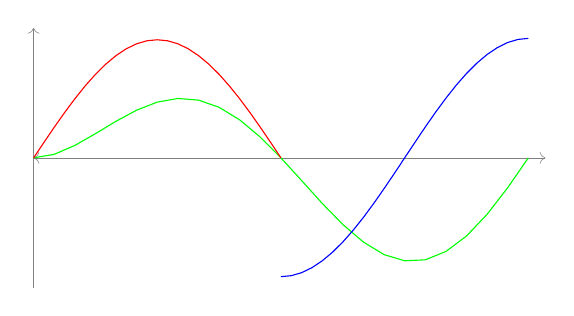 \begin{tikzpicture}[yscale=1.5]
\draw [help lines, <->]  (0,0) -- (6.5,0);
\draw [help lines, ->] (0,-1.1) -- (0,1.1);
\draw [green,domain=0:2*pi] plot (\x, {(sin(\x r)* ln(\x+1))/2});
\draw [red,domain=0:pi] plot (\x, {sin(\x r)});
\draw [blue, domain=pi:2*pi] plot (\x, {cos(\x r)*exp(\x/exp(2*pi))});
\end{tikzpicture}
